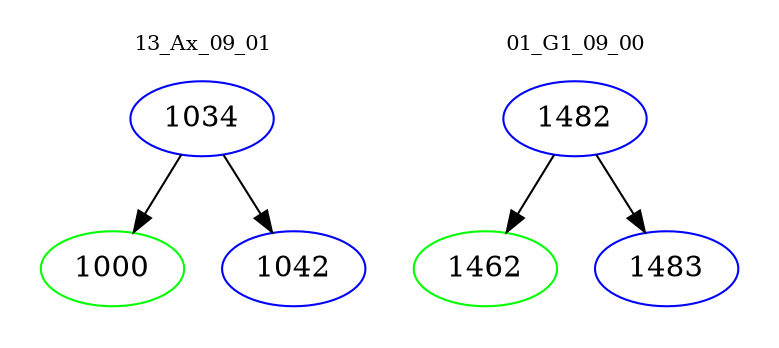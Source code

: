 digraph{
subgraph cluster_0 {
color = white
label = "13_Ax_09_01";
fontsize=10;
T0_1034 [label="1034", color="blue"]
T0_1034 -> T0_1000 [color="black"]
T0_1000 [label="1000", color="green"]
T0_1034 -> T0_1042 [color="black"]
T0_1042 [label="1042", color="blue"]
}
subgraph cluster_1 {
color = white
label = "01_G1_09_00";
fontsize=10;
T1_1482 [label="1482", color="blue"]
T1_1482 -> T1_1462 [color="black"]
T1_1462 [label="1462", color="green"]
T1_1482 -> T1_1483 [color="black"]
T1_1483 [label="1483", color="blue"]
}
}
